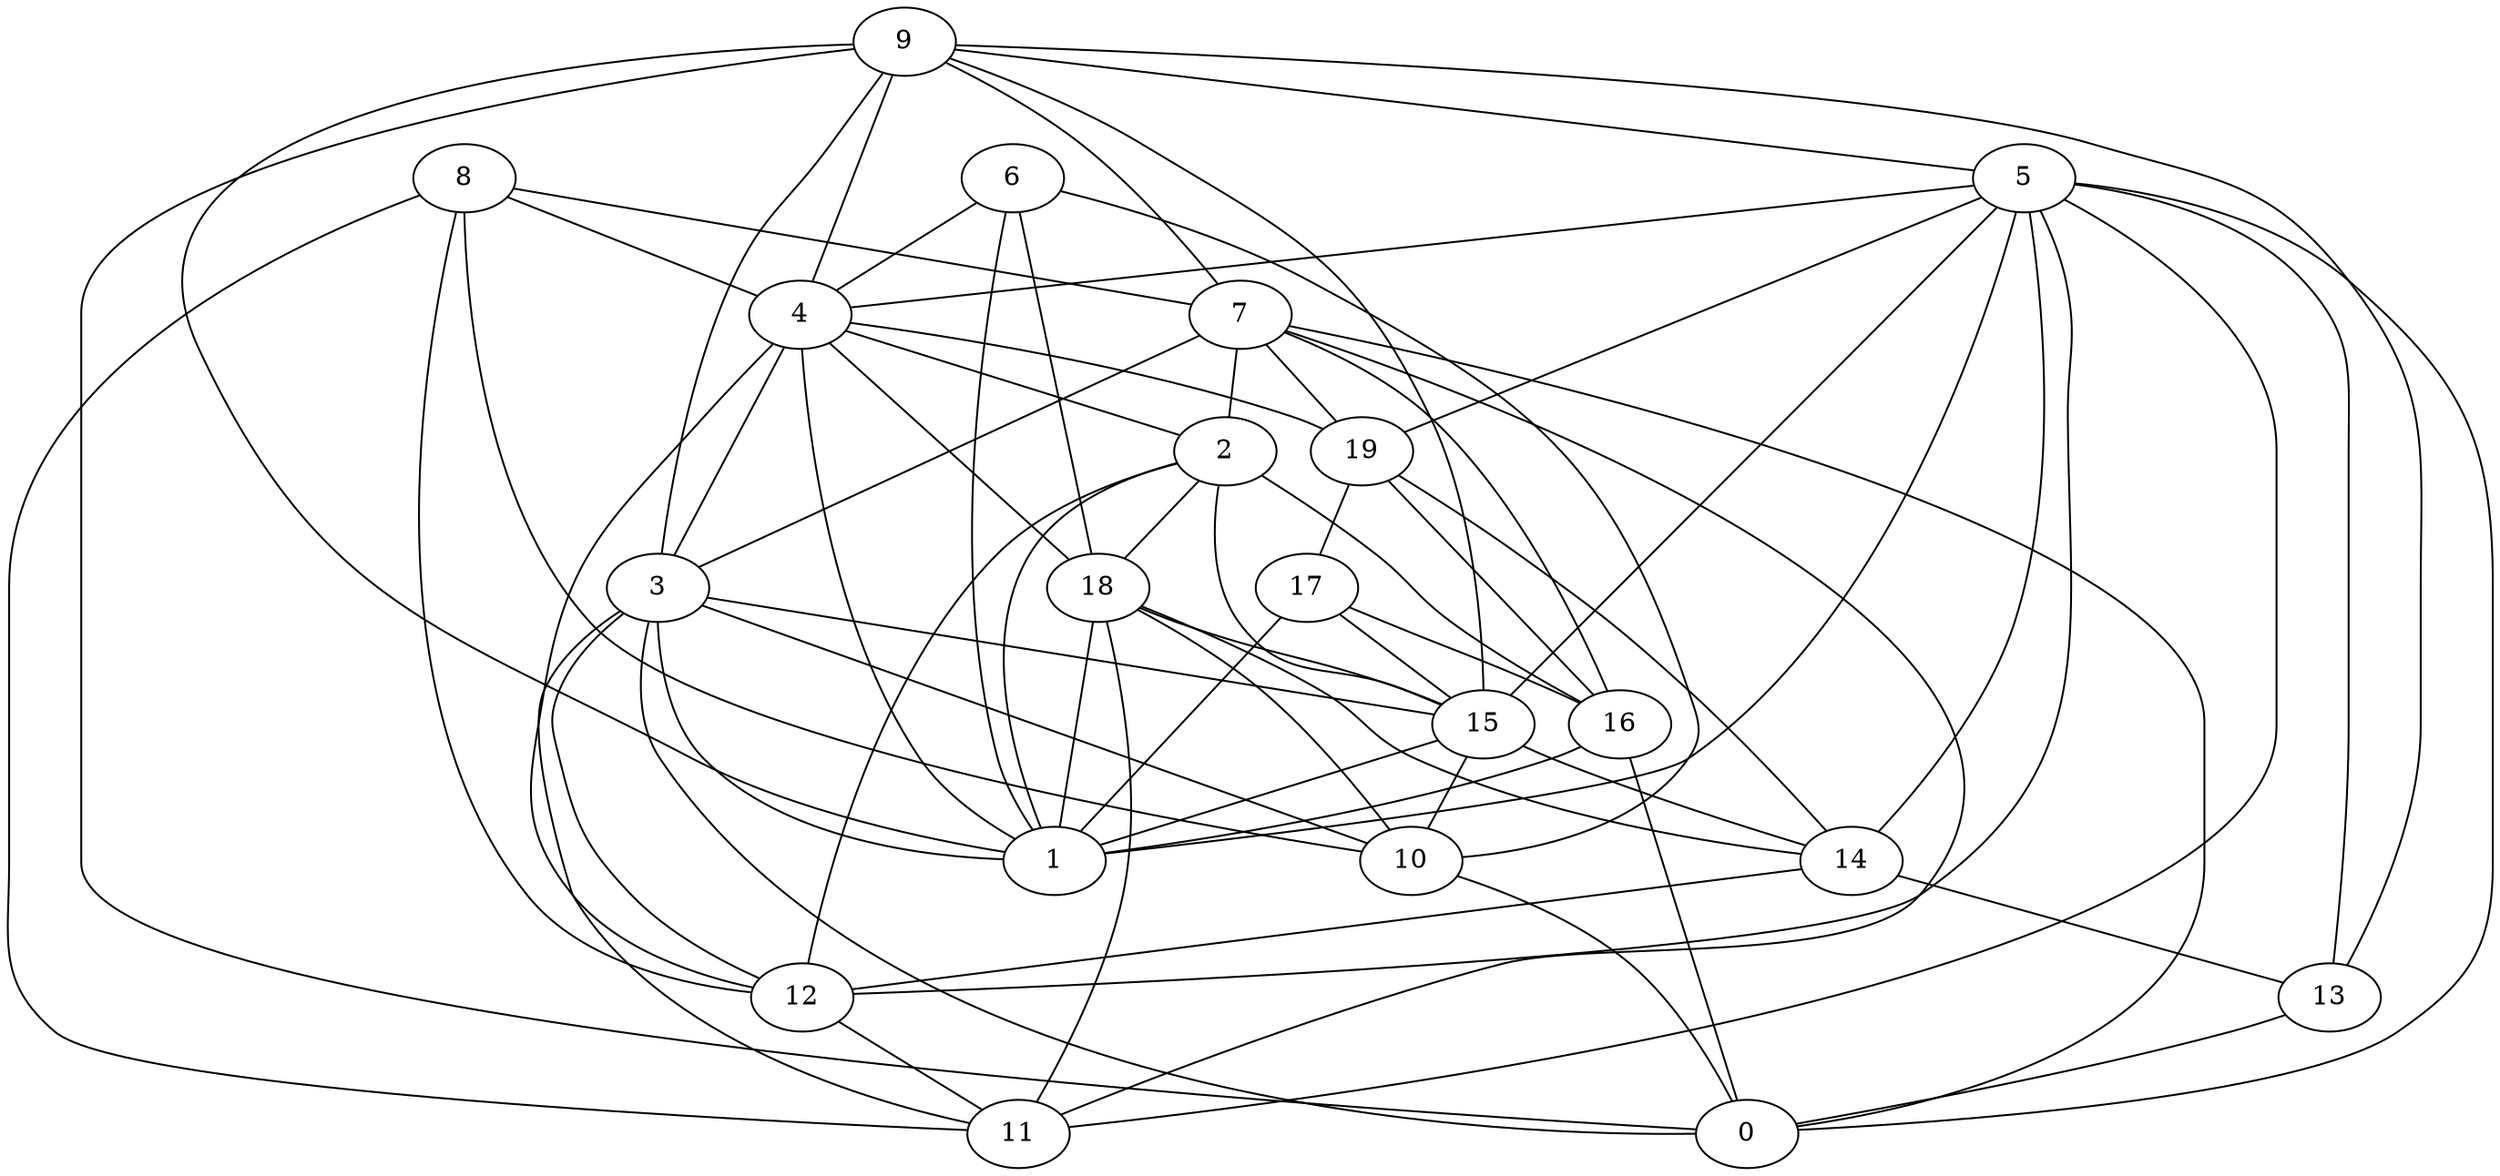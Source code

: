 digraph GG_graph {

subgraph G_graph {
edge [color = black]
"18" -> "10" [dir = none]
"6" -> "18" [dir = none]
"6" -> "1" [dir = none]
"19" -> "14" [dir = none]
"19" -> "17" [dir = none]
"8" -> "12" [dir = none]
"8" -> "7" [dir = none]
"5" -> "13" [dir = none]
"5" -> "11" [dir = none]
"5" -> "15" [dir = none]
"5" -> "0" [dir = none]
"5" -> "1" [dir = none]
"16" -> "1" [dir = none]
"3" -> "12" [dir = none]
"3" -> "1" [dir = none]
"3" -> "10" [dir = none]
"3" -> "15" [dir = none]
"14" -> "12" [dir = none]
"9" -> "15" [dir = none]
"9" -> "7" [dir = none]
"9" -> "13" [dir = none]
"9" -> "1" [dir = none]
"9" -> "5" [dir = none]
"2" -> "15" [dir = none]
"2" -> "18" [dir = none]
"2" -> "1" [dir = none]
"4" -> "2" [dir = none]
"4" -> "1" [dir = none]
"4" -> "18" [dir = none]
"17" -> "16" [dir = none]
"17" -> "15" [dir = none]
"7" -> "2" [dir = none]
"7" -> "19" [dir = none]
"7" -> "16" [dir = none]
"7" -> "11" [dir = none]
"15" -> "14" [dir = none]
"15" -> "10" [dir = none]
"13" -> "0" [dir = none]
"6" -> "4" [dir = none]
"16" -> "0" [dir = none]
"18" -> "14" [dir = none]
"15" -> "1" [dir = none]
"7" -> "0" [dir = none]
"2" -> "16" [dir = none]
"4" -> "12" [dir = none]
"18" -> "15" [dir = none]
"3" -> "0" [dir = none]
"19" -> "16" [dir = none]
"8" -> "4" [dir = none]
"9" -> "4" [dir = none]
"6" -> "10" [dir = none]
"5" -> "12" [dir = none]
"14" -> "13" [dir = none]
"2" -> "12" [dir = none]
"4" -> "3" [dir = none]
"10" -> "0" [dir = none]
"18" -> "1" [dir = none]
"12" -> "11" [dir = none]
"5" -> "14" [dir = none]
"17" -> "1" [dir = none]
"9" -> "3" [dir = none]
"3" -> "11" [dir = none]
"9" -> "0" [dir = none]
"4" -> "19" [dir = none]
"5" -> "4" [dir = none]
"5" -> "19" [dir = none]
"8" -> "11" [dir = none]
"8" -> "10" [dir = none]
"18" -> "11" [dir = none]
"7" -> "3" [dir = none]
}

}
